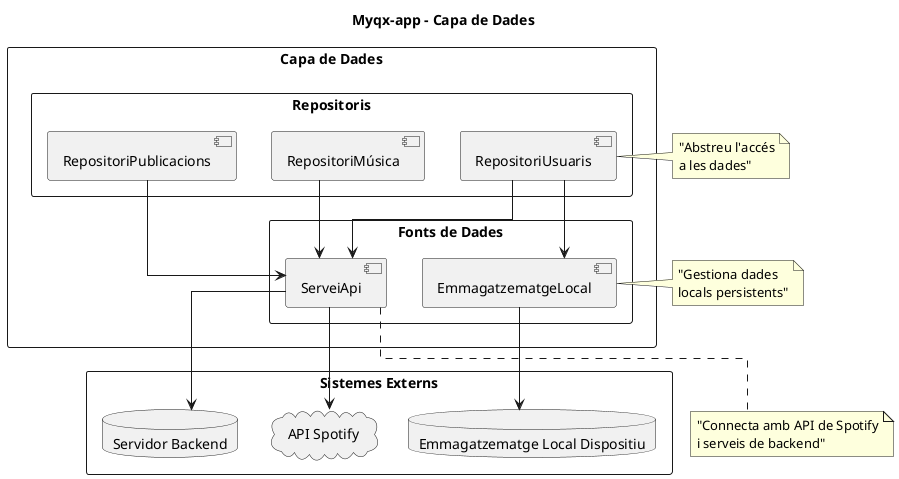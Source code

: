 @startuml Data_Layer

' Style definitions
skinparam packageStyle rectangle
skinparam backgroundColor white
skinparam componentStyle uml2
skinparam linetype ortho

title Myqx-app - Capa de Dades

package "Capa de Dades" {
    package "Repositoris" {
        component [RepositoriUsuaris] as UR
        component [RepositoriMúsica] as MR
        component [RepositoriPublicacions] as PR
    }
    
    package "Fonts de Dades" {
        component [ServeiApi] as API
        component [EmmagatzematgeLocal] as LS
    }
}

package "Sistemes Externs" {
    cloud "API Spotify" as SAPI
    database "Servidor Backend" as BS
    database "Emmagatzematge Local Dispositiu" as LDS
}

' Define relationships
UR --> API
UR --> LS
MR --> API
PR --> API

API --> SAPI
API --> BS
LS --> LDS

note bottom of API: "Connecta amb API de Spotify\ni serveis de backend"
note right of LS: "Gestiona dades\nlocals persistents"
note left of UR: "Abstreu l'accés\na les dades"

@enduml
